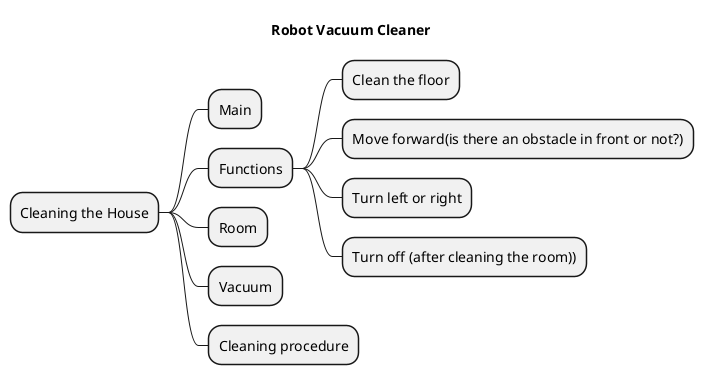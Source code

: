 @startmindmap
'https://plantuml.com/mindmap-diagram

title Robot Vacuum Cleaner

* Cleaning the House
** Main
** Functions
*** Clean the floor
*** Move forward(is there an obstacle in front or not?)
*** Turn left or right
*** Turn off (after cleaning the room))
** Room
** Vacuum
** Cleaning procedure

@endmindmap
